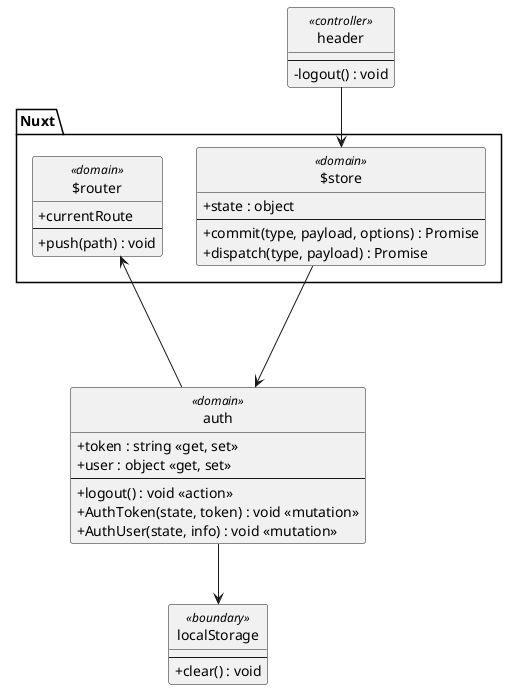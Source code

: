 @startuml UC8-Logout

skinparam shadowing false
skinparam classAttributeIconSize 0
skinparam monochrome true
skinparam backgroundColor transparent
skinparam style strictuml



package Nuxt {
    class $router <<domain>> {
        + currentRoute
        --
        + push(path) : void
    }

    class $store <<domain>> {
        + state : object
        --
        + commit(type, payload, options) : Promise
        + dispatch(type, payload) : Promise
    }
}

class header <<controller>> {
    --
    - logout() : void
}
header-->$store

class auth <<domain>> {
    + token : string <<get, set>>
    + user : object <<get, set>>
    --
    + logout() : void <<action>>
    + AuthToken(state, token) : void <<mutation>>
    + AuthUser(state, info) : void <<mutation>>
}
$store ---> auth
auth --> $router

class localStorage <<boundary>> {
    --
    + clear() : void
}
auth --> localStorage

@enduml
